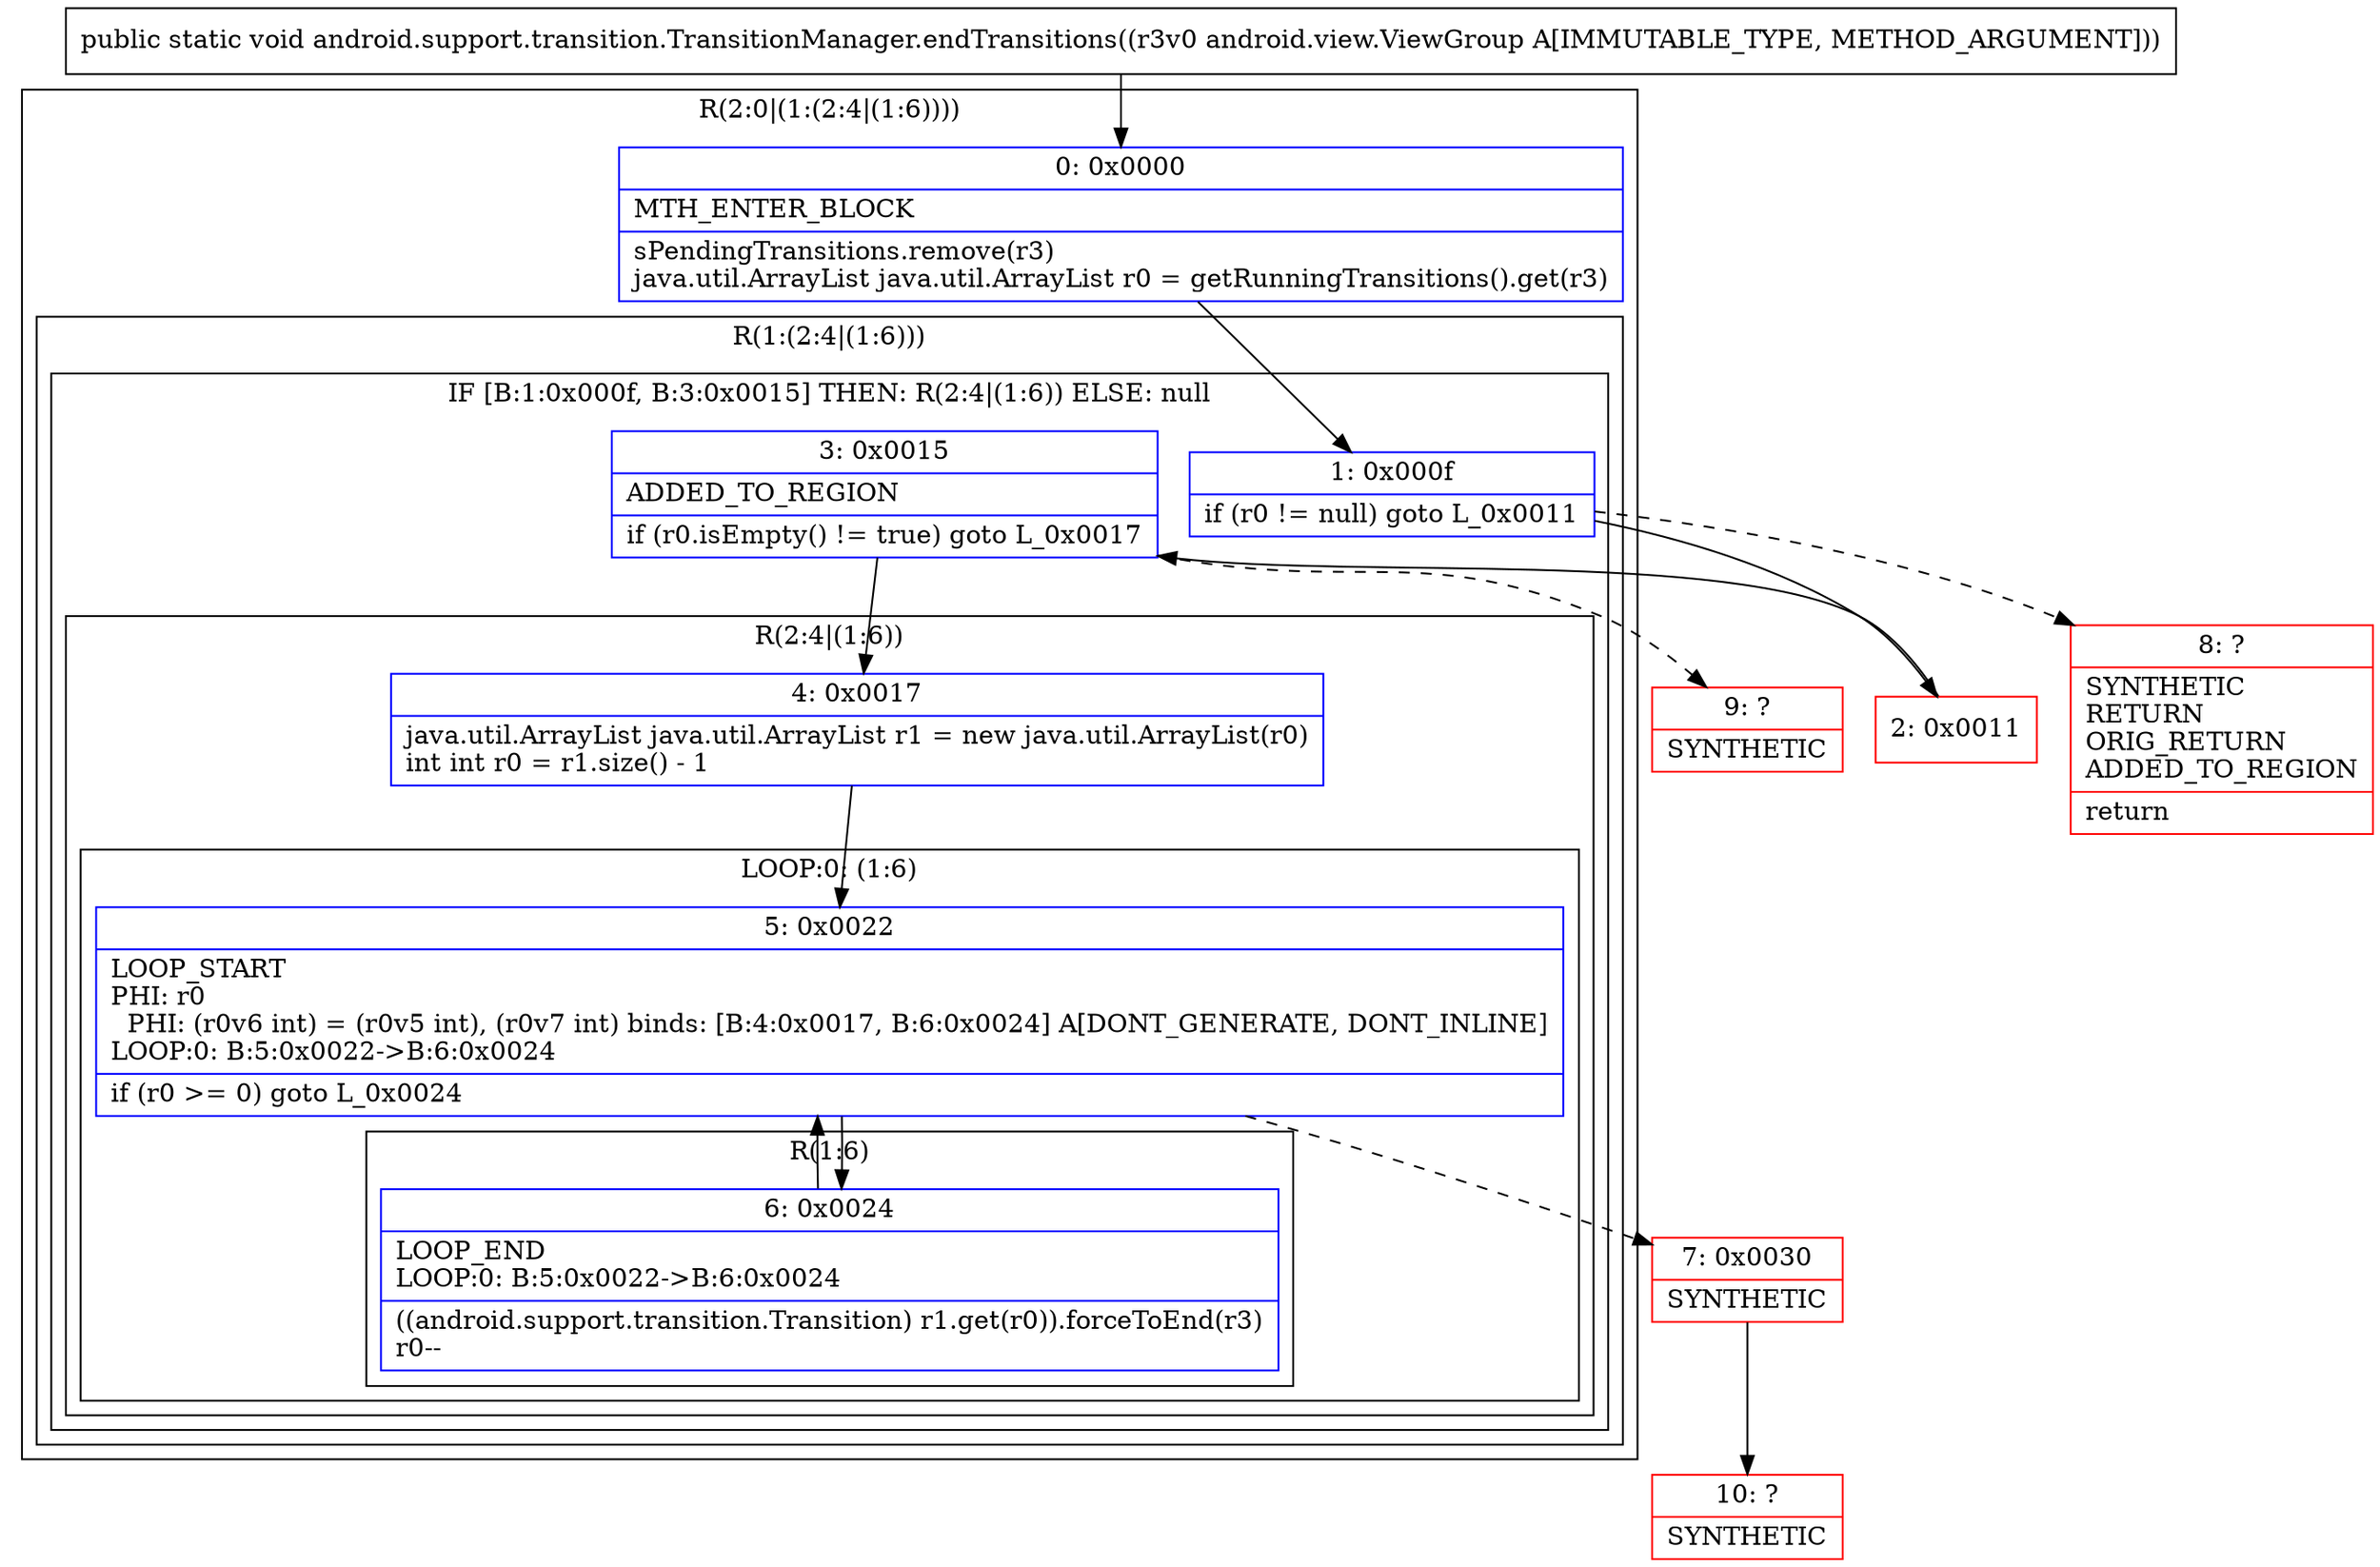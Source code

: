 digraph "CFG forandroid.support.transition.TransitionManager.endTransitions(Landroid\/view\/ViewGroup;)V" {
subgraph cluster_Region_1572603542 {
label = "R(2:0|(1:(2:4|(1:6))))";
node [shape=record,color=blue];
Node_0 [shape=record,label="{0\:\ 0x0000|MTH_ENTER_BLOCK\l|sPendingTransitions.remove(r3)\ljava.util.ArrayList java.util.ArrayList r0 = getRunningTransitions().get(r3)\l}"];
subgraph cluster_Region_1903376189 {
label = "R(1:(2:4|(1:6)))";
node [shape=record,color=blue];
subgraph cluster_IfRegion_759927769 {
label = "IF [B:1:0x000f, B:3:0x0015] THEN: R(2:4|(1:6)) ELSE: null";
node [shape=record,color=blue];
Node_1 [shape=record,label="{1\:\ 0x000f|if (r0 != null) goto L_0x0011\l}"];
Node_3 [shape=record,label="{3\:\ 0x0015|ADDED_TO_REGION\l|if (r0.isEmpty() != true) goto L_0x0017\l}"];
subgraph cluster_Region_1410163823 {
label = "R(2:4|(1:6))";
node [shape=record,color=blue];
Node_4 [shape=record,label="{4\:\ 0x0017|java.util.ArrayList java.util.ArrayList r1 = new java.util.ArrayList(r0)\lint int r0 = r1.size() \- 1\l}"];
subgraph cluster_LoopRegion_1219700654 {
label = "LOOP:0: (1:6)";
node [shape=record,color=blue];
Node_5 [shape=record,label="{5\:\ 0x0022|LOOP_START\lPHI: r0 \l  PHI: (r0v6 int) = (r0v5 int), (r0v7 int) binds: [B:4:0x0017, B:6:0x0024] A[DONT_GENERATE, DONT_INLINE]\lLOOP:0: B:5:0x0022\-\>B:6:0x0024\l|if (r0 \>= 0) goto L_0x0024\l}"];
subgraph cluster_Region_1971716248 {
label = "R(1:6)";
node [shape=record,color=blue];
Node_6 [shape=record,label="{6\:\ 0x0024|LOOP_END\lLOOP:0: B:5:0x0022\-\>B:6:0x0024\l|((android.support.transition.Transition) r1.get(r0)).forceToEnd(r3)\lr0\-\-\l}"];
}
}
}
}
}
}
Node_2 [shape=record,color=red,label="{2\:\ 0x0011}"];
Node_7 [shape=record,color=red,label="{7\:\ 0x0030|SYNTHETIC\l}"];
Node_8 [shape=record,color=red,label="{8\:\ ?|SYNTHETIC\lRETURN\lORIG_RETURN\lADDED_TO_REGION\l|return\l}"];
Node_9 [shape=record,color=red,label="{9\:\ ?|SYNTHETIC\l}"];
Node_10 [shape=record,color=red,label="{10\:\ ?|SYNTHETIC\l}"];
MethodNode[shape=record,label="{public static void android.support.transition.TransitionManager.endTransitions((r3v0 android.view.ViewGroup A[IMMUTABLE_TYPE, METHOD_ARGUMENT])) }"];
MethodNode -> Node_0;
Node_0 -> Node_1;
Node_1 -> Node_2;
Node_1 -> Node_8[style=dashed];
Node_3 -> Node_4;
Node_3 -> Node_9[style=dashed];
Node_4 -> Node_5;
Node_5 -> Node_6;
Node_5 -> Node_7[style=dashed];
Node_6 -> Node_5;
Node_2 -> Node_3;
Node_7 -> Node_10;
}

